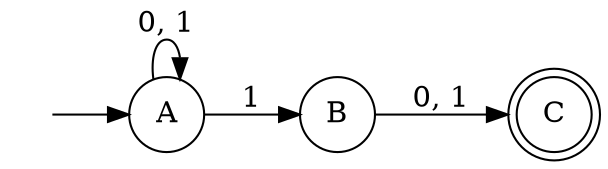 digraph {
    rankdir = LR;
    null [label = " ",shape = none,height = 0,width = 0];
    {null rank = "min"};
    node [shape = doublecircle]; C;
    node [shape = circle];
    null -> A;
    A -> A [label = "0, 1"];
    A -> B [label = "1"];
    B -> C [label = "0, 1"];
}
